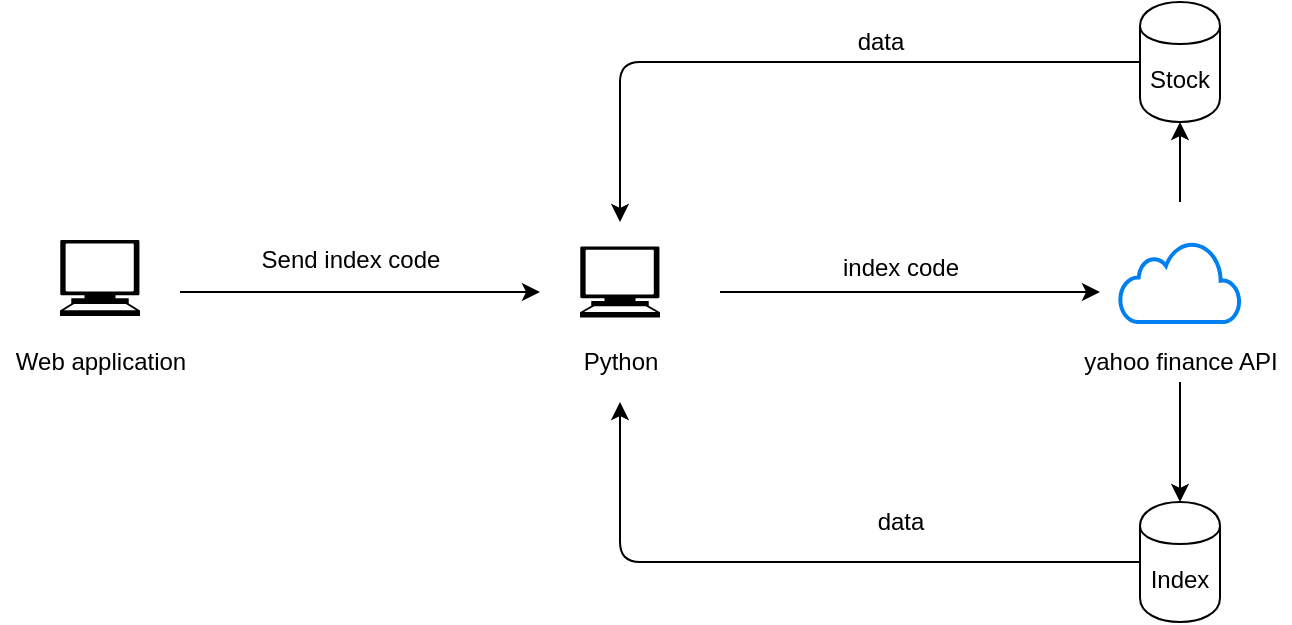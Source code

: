 <mxfile version="12.6.5" type="device"><diagram id="pdl5V-5hcfeuduneItUM" name="第1頁"><mxGraphModel dx="1182" dy="778" grid="1" gridSize="10" guides="1" tooltips="1" connect="1" arrows="1" fold="1" page="1" pageScale="1" pageWidth="827" pageHeight="1169" math="0" shadow="0"><root><mxCell id="0"/><mxCell id="1" parent="0"/><mxCell id="XQ2tH25lgkheWCI6tcKT-18" value="" style="html=1;verticalLabelPosition=bottom;align=center;labelBackgroundColor=#ffffff;verticalAlign=top;strokeWidth=2;strokeColor=#0080F0;shadow=0;dashed=0;shape=mxgraph.ios7.icons.cloud;" vertex="1" parent="1"><mxGeometry x="570" y="140" width="60" height="40" as="geometry"/></mxCell><mxCell id="XQ2tH25lgkheWCI6tcKT-19" value="yahoo finance API" style="text;html=1;align=center;verticalAlign=middle;resizable=0;points=[];autosize=1;" vertex="1" parent="1"><mxGeometry x="545" y="190" width="110" height="20" as="geometry"/></mxCell><mxCell id="XQ2tH25lgkheWCI6tcKT-21" value="" style="endArrow=classic;html=1;exitX=1;exitY=0.5;exitDx=0;exitDy=0;" edge="1" parent="1"><mxGeometry width="50" height="50" relative="1" as="geometry"><mxPoint x="370" y="165" as="sourcePoint"/><mxPoint x="560" y="165" as="targetPoint"/></mxGeometry></mxCell><mxCell id="XQ2tH25lgkheWCI6tcKT-22" value="Web application" style="text;html=1;align=center;verticalAlign=middle;resizable=0;points=[];autosize=1;" vertex="1" parent="1"><mxGeometry x="10" y="190" width="100" height="20" as="geometry"/></mxCell><mxCell id="XQ2tH25lgkheWCI6tcKT-23" value="" style="shape=mxgraph.signs.tech.computer;html=1;fillColor=#000000;strokeColor=none;verticalLabelPosition=bottom;verticalAlign=top;align=center;" vertex="1" parent="1"><mxGeometry x="40" y="139" width="40" height="38" as="geometry"/></mxCell><mxCell id="XQ2tH25lgkheWCI6tcKT-24" value="Stock" style="shape=cylinder;whiteSpace=wrap;html=1;boundedLbl=1;backgroundOutline=1;" vertex="1" parent="1"><mxGeometry x="580" y="20" width="40" height="60" as="geometry"/></mxCell><mxCell id="XQ2tH25lgkheWCI6tcKT-25" value="Index" style="shape=cylinder;whiteSpace=wrap;html=1;boundedLbl=1;backgroundOutline=1;" vertex="1" parent="1"><mxGeometry x="580" y="270" width="40" height="60" as="geometry"/></mxCell><mxCell id="XQ2tH25lgkheWCI6tcKT-26" value="" style="endArrow=classic;html=1;entryX=0.5;entryY=0;entryDx=0;entryDy=0;exitX=0.5;exitY=1;exitDx=0;exitDy=0;exitPerimeter=0;" edge="1" parent="1" source="XQ2tH25lgkheWCI6tcKT-19" target="XQ2tH25lgkheWCI6tcKT-25"><mxGeometry width="50" height="50" relative="1" as="geometry"><mxPoint x="20" y="400" as="sourcePoint"/><mxPoint x="70" y="350" as="targetPoint"/></mxGeometry></mxCell><mxCell id="XQ2tH25lgkheWCI6tcKT-27" value="" style="endArrow=classic;html=1;entryX=0.5;entryY=1;entryDx=0;entryDy=0;" edge="1" parent="1" target="XQ2tH25lgkheWCI6tcKT-24"><mxGeometry width="50" height="50" relative="1" as="geometry"><mxPoint x="600" y="120" as="sourcePoint"/><mxPoint x="610" y="280" as="targetPoint"/></mxGeometry></mxCell><mxCell id="XQ2tH25lgkheWCI6tcKT-30" value="" style="endArrow=classic;html=1;exitX=0;exitY=0.5;exitDx=0;exitDy=0;" edge="1" parent="1"><mxGeometry width="50" height="50" relative="1" as="geometry"><mxPoint x="100" y="165" as="sourcePoint"/><mxPoint x="280" y="165" as="targetPoint"/></mxGeometry></mxCell><mxCell id="XQ2tH25lgkheWCI6tcKT-36" value="" style="shape=mxgraph.signs.tech.computer;html=1;fillColor=#000000;strokeColor=none;verticalLabelPosition=bottom;verticalAlign=top;align=center;" vertex="1" parent="1"><mxGeometry x="300" y="142.25" width="40" height="35.5" as="geometry"/></mxCell><mxCell id="XQ2tH25lgkheWCI6tcKT-40" value="Python" style="text;html=1;align=center;verticalAlign=middle;resizable=0;points=[];autosize=1;" vertex="1" parent="1"><mxGeometry x="295" y="190" width="50" height="20" as="geometry"/></mxCell><mxCell id="XQ2tH25lgkheWCI6tcKT-41" value="" style="endArrow=classic;html=1;exitX=0;exitY=0.5;exitDx=0;exitDy=0;" edge="1" parent="1" source="XQ2tH25lgkheWCI6tcKT-25"><mxGeometry width="50" height="50" relative="1" as="geometry"><mxPoint x="10" y="400" as="sourcePoint"/><mxPoint x="320" y="220" as="targetPoint"/><Array as="points"><mxPoint x="320" y="300"/></Array></mxGeometry></mxCell><mxCell id="XQ2tH25lgkheWCI6tcKT-42" value="" style="endArrow=classic;html=1;exitX=0;exitY=0.5;exitDx=0;exitDy=0;" edge="1" parent="1" source="XQ2tH25lgkheWCI6tcKT-24"><mxGeometry width="50" height="50" relative="1" as="geometry"><mxPoint x="10" y="530" as="sourcePoint"/><mxPoint x="320" y="130" as="targetPoint"/><Array as="points"><mxPoint x="320" y="50"/></Array></mxGeometry></mxCell><mxCell id="XQ2tH25lgkheWCI6tcKT-45" value="Send index code" style="text;html=1;align=center;verticalAlign=middle;resizable=0;points=[];autosize=1;" vertex="1" parent="1"><mxGeometry x="130" y="139" width="110" height="20" as="geometry"/></mxCell><mxCell id="XQ2tH25lgkheWCI6tcKT-46" value="data" style="text;html=1;align=center;verticalAlign=middle;resizable=0;points=[];autosize=1;" vertex="1" parent="1"><mxGeometry x="430" y="30" width="40" height="20" as="geometry"/></mxCell><mxCell id="XQ2tH25lgkheWCI6tcKT-47" value="data" style="text;html=1;align=center;verticalAlign=middle;resizable=0;points=[];autosize=1;" vertex="1" parent="1"><mxGeometry x="440" y="270" width="40" height="20" as="geometry"/></mxCell><mxCell id="XQ2tH25lgkheWCI6tcKT-48" value="index code" style="text;html=1;align=center;verticalAlign=middle;resizable=0;points=[];autosize=1;" vertex="1" parent="1"><mxGeometry x="425" y="143" width="70" height="20" as="geometry"/></mxCell></root></mxGraphModel></diagram></mxfile>